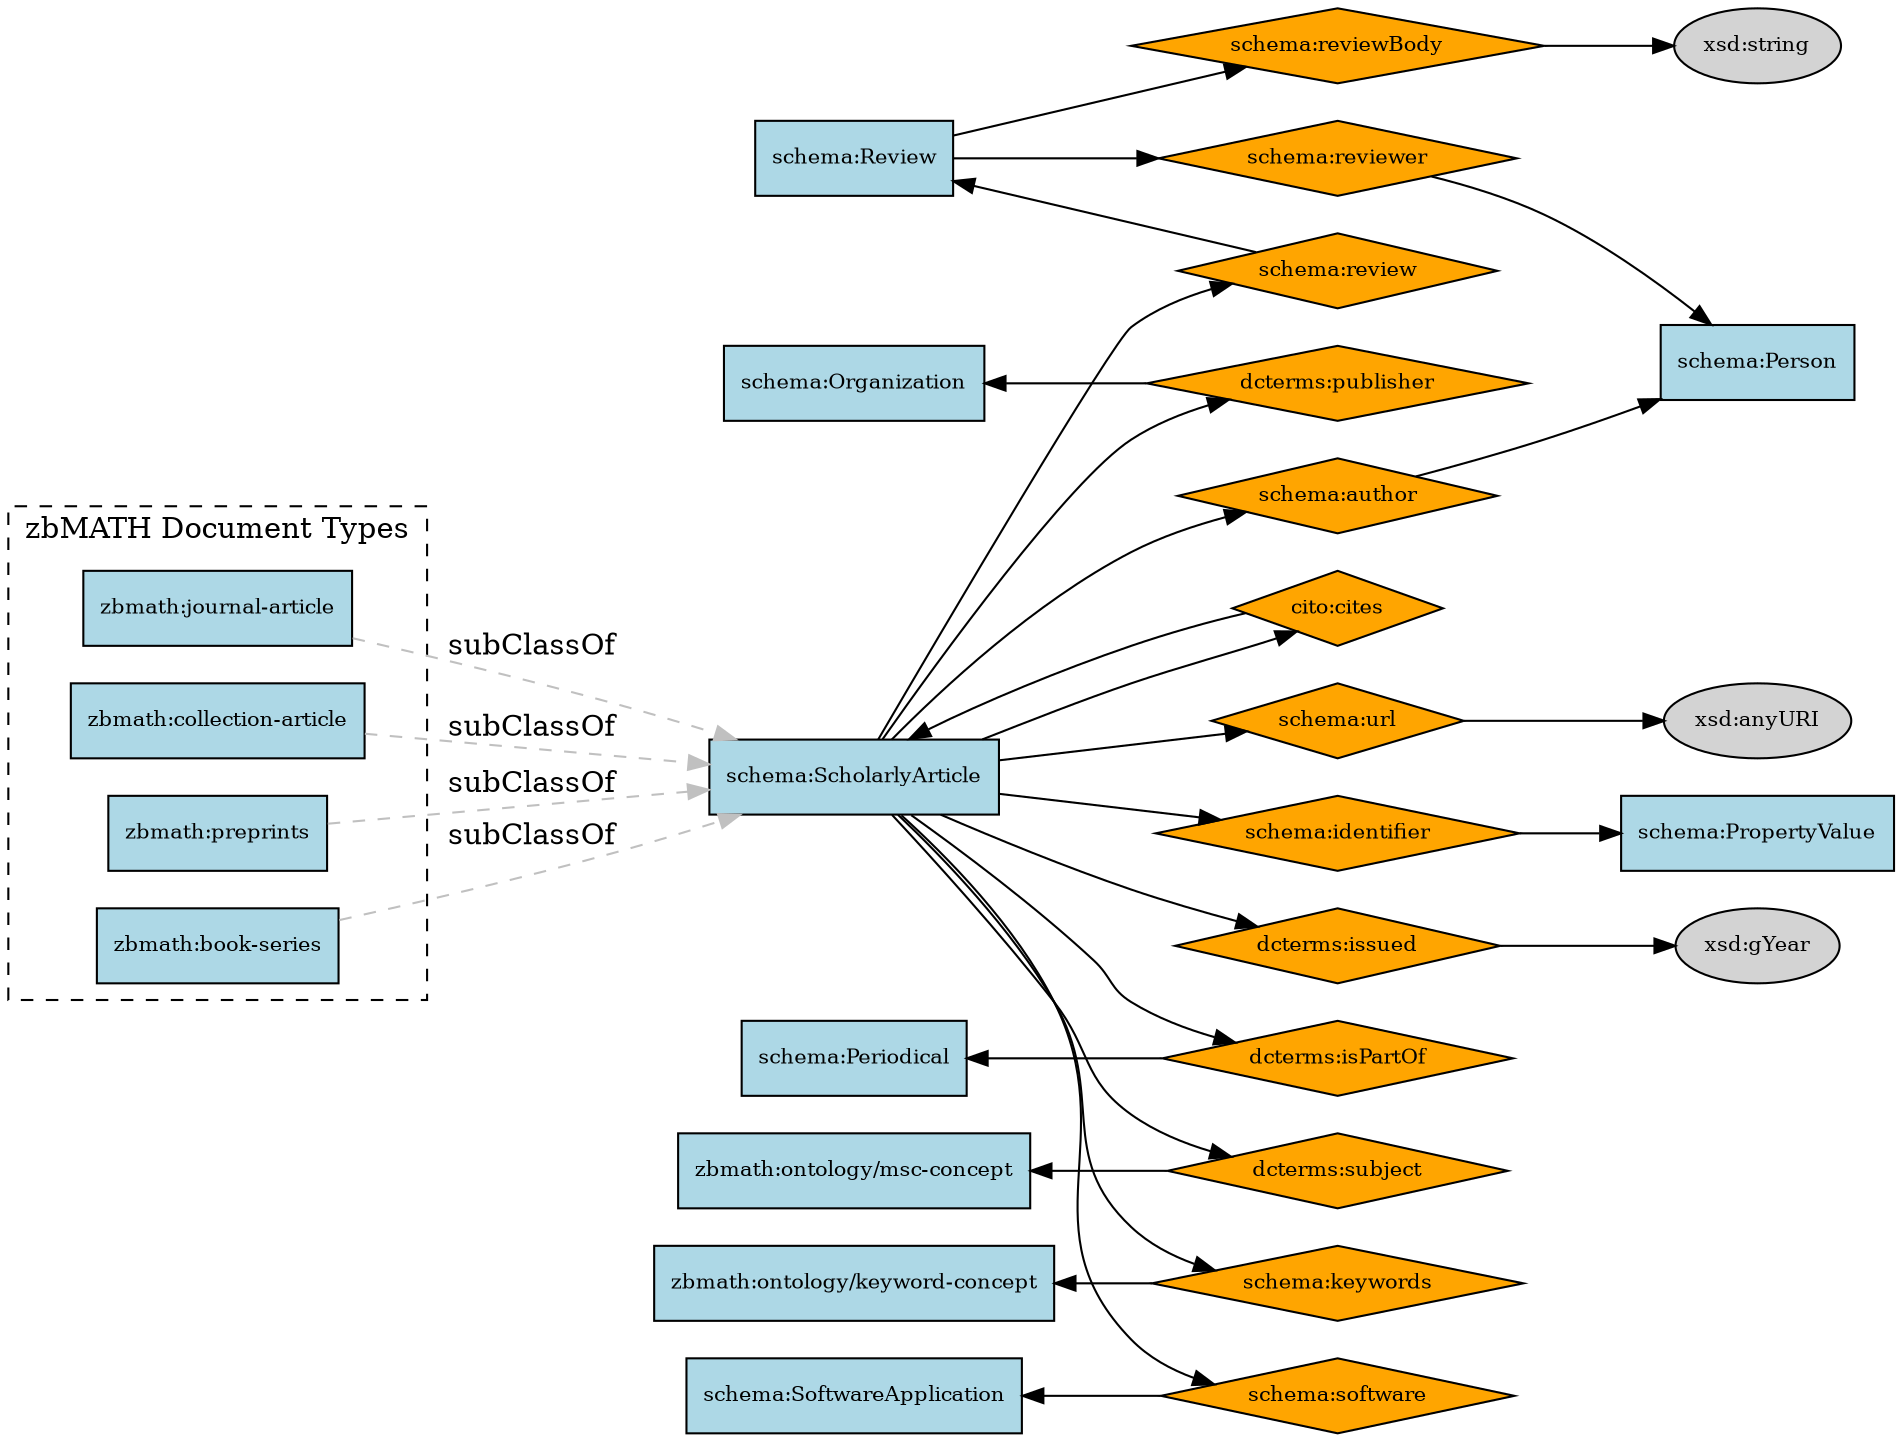 digraph Ontology {
    rankdir=LR;
    node [shape=rectangle, style=filled, fillcolor=lightblue, fontsize=10];

    // === CLASSES ===
    ScholarlyArticle [label="schema:ScholarlyArticle"];
    Person [label="schema:Person"];
    Organization [label="schema:Organization"];
    Periodical [label="schema:Periodical"];
    Review [label="schema:Review"];
    SoftwareApplication [label="schema:SoftwareApplication"];
    PropertyValue [label="schema:PropertyValue"];
    MSCConcept [label="zbmath:ontology/msc-concept"];
    KeywordConcept [label="zbmath:ontology/keyword-concept"];
    JournalArticle [label="zbmath:journal-article"];
    CollectionArticle [label="zbmath:collection-article"];
    Preprints [label="zbmath:preprints"];
    BookSeries [label="zbmath:book-series"];

    // === DATATYPES ===
    XSDString [label="xsd:string", shape=ellipse, fillcolor=lightgrey];
    XSDgYear [label="xsd:gYear", shape=ellipse, fillcolor=lightgrey];
    XSDAnyURI [label="xsd:anyURI", shape=ellipse, fillcolor=lightgrey];

    // === PROPERTIES ===
    dcterms_publisher [label="dcterms:publisher", shape=diamond, style=filled, fillcolor=orange];
    dcterms_isPartOf [label="dcterms:isPartOf", shape=diamond, style=filled, fillcolor=orange];
    dcterms_subject [label="dcterms:subject", shape=diamond, style=filled, fillcolor=orange];
    dcterms_issued [label="dcterms:issued", shape=diamond, style=filled, fillcolor=orange];
    schema_author [label="schema:author", shape=diamond, style=filled, fillcolor=orange];
    schema_keywords [label="schema:keywords", shape=diamond, style=filled, fillcolor=orange];
    schema_identifier [label="schema:identifier", shape=diamond, style=filled, fillcolor=orange];
    schema_software [label="schema:software", shape=diamond, style=filled, fillcolor=orange];
    schema_review [label="schema:review", shape=diamond, style=filled, fillcolor=orange];
    cito_cites [label="cito:cites", shape=diamond, style=filled, fillcolor=orange];
    schema_url [label="schema:url", shape=diamond, fillcolor=orange];
    schema_reviewBody [label="schema:reviewBody", shape=diamond, style=filled, fillcolor=orange];
    schema_reviewer [label="schema:reviewer", shape=diamond, style=filled, fillcolor=orange];

    // === CONNECTIONS ===

    ScholarlyArticle -> schema_url;
    schema_url -> XSDAnyURI;

    ScholarlyArticle -> dcterms_issued;
    dcterms_issued -> XSDgYear;

    ScholarlyArticle -> dcterms_publisher;
    dcterms_publisher -> Organization;

    ScholarlyArticle -> dcterms_isPartOf;
    dcterms_isPartOf -> Periodical;

    ScholarlyArticle -> dcterms_subject;
    dcterms_subject -> MSCConcept;

    ScholarlyArticle -> schema_author;
    schema_author -> Person;

    ScholarlyArticle -> schema_keywords;
    schema_keywords -> KeywordConcept;

    ScholarlyArticle -> schema_identifier;
    schema_identifier -> PropertyValue;

    ScholarlyArticle -> schema_software;
    schema_software -> SoftwareApplication;

    ScholarlyArticle -> schema_review;
    schema_review -> Review;

    ScholarlyArticle -> cito_cites;
    cito_cites -> ScholarlyArticle;

    Review -> schema_reviewBody;
    schema_reviewBody -> XSDString;

    Review -> schema_reviewer;
    schema_reviewer -> Person;

    // === Subclass Relationships ===
    JournalArticle -> ScholarlyArticle [label="subClassOf", style=dashed, color=gray];
    CollectionArticle -> ScholarlyArticle [label="subClassOf", style=dashed, color=gray];
    Preprints -> ScholarlyArticle [label="subClassOf", style=dashed, color=gray];
    BookSeries -> ScholarlyArticle [label="subClassOf", style=dashed, color=gray];

    // === Layout compacting: same ranks ===
    // { rank=same; schema_author; schema_reviewer; Person }
    { rank=same; schema_reviewBody; schema_keywords; schema_identifier; }
    { rank=same; dcterms_publisher; dcterms_isPartOf; dcterms_subject; schema_software; schema_review; cito_cites }
    { rank=same; Organization; Periodical; MSCConcept; KeywordConcept; SoftwareApplication; Review; ScholarlyArticle }

    // === Optional grouping ===
    subgraph cluster_documents {
        label="zbMATH Document Types";
        style=dashed;
        JournalArticle;
        CollectionArticle;
        Preprints;
        BookSeries;
    }
}

##### v1
digraph Ontology {
    rankdir=LR;
    node [shape=rectangle, style=filled, fillcolor=lightblue, fontsize=10];

    // Classes
    ScholarlyArticle [label="schema:ScholarlyArticle"];
    Person [label="schema:Person"];
    Organization [label="schema:Organization"];
    Periodical [label="schema:Periodical"];
    Review [label="schema:Review"];
    SoftwareApplication [label="schema:SoftwareApplication"];
    PropertyValue [label="schema:PropertyValue"];
    MSCConcept [label="zbmath:ontology/msc-concept"];
    KeywordConcept [label="zbmath:ontology/keyword-concept"];

    // Datatypes
    XSDString [label="xsd:string", shape=ellipse, fillcolor=lightgrey];
    XSDgYear [label="xsd:gYear", shape=ellipse, fillcolor=lightgrey];
    XSDAnyURI [label="xsd:anyURI", shape=ellipse, fillcolor=lightgrey];

    // Properties (diamonds)
    dcterms_creator [label="dcterms:creator", shape=diamond, style=filled, fillcolor=orange];
    dcterms_publisher [label="dcterms:publisher", shape=diamond, style=filled, fillcolor=orange];
    dcterms_isPartOf [label="dcterms:isPartOf", shape=diamond, style=filled, fillcolor=orange];
    dcterms_subject [label="dcterms:subject", shape=diamond, style=filled, fillcolor=orange];
    schema_author [label="schema:author", shape=diamond, style=filled, fillcolor=orange];
    schema_keywords [label="schema:keywords", shape=diamond, style=filled, fillcolor=orange];
    schema_identifier [label="schema:identifier", shape=diamond, style=filled, fillcolor=orange];
    schema_propertyID [label="schema:propertyID", shape=diamond, style=filled, fillcolor=orange];
    schema_value [label="schema:value", shape=diamond, style=filled, fillcolor=orange];
    schema_software [label="schema:software", shape=diamond, style=filled, fillcolor=orange];
    schema_isPartOf_software [label="schema:isPartOf", shape=diamond, style=filled, fillcolor=orange];
    schema_review [label="schema:review", shape=diamond, style=filled, fillcolor=orange];
    cito_cites [label="cito:cites", shape=diamond, style=filled, fillcolor=orange];

    schema_reviewBody [label="schema:reviewBody", shape=diamond, style=filled, fillcolor=orange];
    schema_reviewer [label="schema:reviewer", shape=diamond, style=filled, fillcolor=orange];
    schema_reviewAspect [label="schema:reviewAspect", shape=diamond, style=filled, fillcolor=orange];
    schema_inLanguage [label="schema:inLanguage", shape=diamond, style=filled, fillcolor=orange];

    // Connections (domain -> property -> range)

    ScholarlyArticle -> dcterms_creator;
    dcterms_creator -> Person;

    ScholarlyArticle -> dcterms_publisher;
    dcterms_publisher -> Organization;

    ScholarlyArticle -> dcterms_isPartOf;
    dcterms_isPartOf -> Periodical;

    ScholarlyArticle -> dcterms_subject;
    dcterms_subject -> MSCConcept;

    ScholarlyArticle -> schema_author;
    schema_author -> Person;

    ScholarlyArticle -> schema_keywords;
    schema_keywords -> KeywordConcept;

    ScholarlyArticle -> schema_identifier;
    schema_identifier -> PropertyValue;

    PropertyValue -> schema_propertyID;
    schema_propertyID -> XSDString;

    PropertyValue -> schema_value;
    schema_value -> XSDString;

    ScholarlyArticle -> schema_software;
    schema_software -> SoftwareApplication;

    SoftwareApplication -> schema_isPartOf_software;
    schema_isPartOf_software -> ScholarlyArticle;

    ScholarlyArticle -> schema_review;
    schema_review -> Review;

    ScholarlyArticle -> cito_cites;
    cito_cites -> ScholarlyArticle;

    Review -> schema_reviewBody;
    schema_reviewBody -> XSDString;

    Review -> schema_reviewer;
    schema_reviewer -> Person;

    Review -> schema_reviewAspect;
    schema_reviewAspect -> XSDString;

    Review -> schema_inLanguage;
    schema_inLanguage -> XSDString;
}

